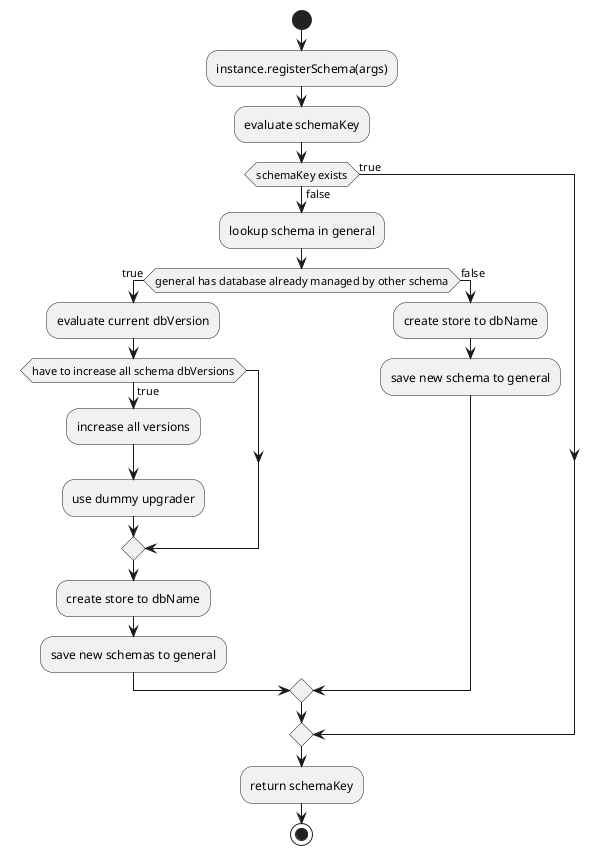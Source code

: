 @startuml

start
:instance.registerSchema(args);
:evaluate schemaKey;
if (schemaKey exists) then (false)
  :lookup schema in general;
  if (general has database already managed by other schema) then (true)
    :evaluate current dbVersion;
    if (have to increase all schema dbVersions) then (true)
      :increase all versions;
      :use dummy upgrader;
    endif
    :create store to dbName;
    :save new schemas to general;
  else (false)
    :create store to dbName;
    :save new schema to general;
  endif
else (true)
endif
:return schemaKey;
stop

@enduml
